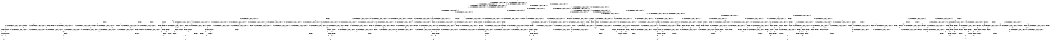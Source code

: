 digraph BCG {
size = "7, 10.5";
center = TRUE;
node [shape = circle];
0 [peripheries = 2];
0 -> 1 [label = "EX !0 !ATOMIC_EXCH_BRANCH (1, +0, FALSE, +0, 1, TRUE) !{0, 1, 2}"];
0 -> 2 [label = "EX !2 !ATOMIC_EXCH_BRANCH (1, +1, TRUE, +0, 2, TRUE) !{0, 1, 2}"];
0 -> 3 [label = "EX !1 !ATOMIC_EXCH_BRANCH (1, +0, FALSE, +0, 1, TRUE) !{0, 1, 2}"];
0 -> 4 [label = "EX !0 !ATOMIC_EXCH_BRANCH (1, +0, FALSE, +0, 1, TRUE) !{0, 1, 2}"];
1 -> 1 [label = "EX !0 !ATOMIC_EXCH_BRANCH (1, +0, FALSE, +0, 1, TRUE) !{0, 1, 2}"];
1 -> 5 [label = "EX !2 !ATOMIC_EXCH_BRANCH (1, +1, TRUE, +0, 2, TRUE) !{0, 1, 2}"];
1 -> 6 [label = "EX !1 !ATOMIC_EXCH_BRANCH (1, +0, FALSE, +0, 1, TRUE) !{0, 1, 2}"];
1 -> 4 [label = "EX !0 !ATOMIC_EXCH_BRANCH (1, +0, FALSE, +0, 1, TRUE) !{0, 1, 2}"];
2 -> 7 [label = "EX !0 !ATOMIC_EXCH_BRANCH (1, +0, FALSE, +0, 1, FALSE) !{0, 1, 2}"];
2 -> 8 [label = "EX !1 !ATOMIC_EXCH_BRANCH (1, +0, FALSE, +0, 1, FALSE) !{0, 1, 2}"];
2 -> 9 [label = "TERMINATE !2"];
2 -> 10 [label = "EX !0 !ATOMIC_EXCH_BRANCH (1, +0, FALSE, +0, 1, FALSE) !{0, 1, 2}"];
3 -> 3 [label = "EX !1 !ATOMIC_EXCH_BRANCH (1, +0, FALSE, +0, 1, TRUE) !{0, 1, 2}"];
3 -> 6 [label = "EX !0 !ATOMIC_EXCH_BRANCH (1, +0, FALSE, +0, 1, TRUE) !{0, 1, 2}"];
3 -> 11 [label = "EX !2 !ATOMIC_EXCH_BRANCH (1, +1, TRUE, +0, 2, TRUE) !{0, 1, 2}"];
3 -> 12 [label = "EX !0 !ATOMIC_EXCH_BRANCH (1, +0, FALSE, +0, 1, TRUE) !{0, 1, 2}"];
4 -> 13 [label = "EX !1 !ATOMIC_EXCH_BRANCH (1, +0, FALSE, +0, 1, TRUE) !{0, 1, 2}"];
4 -> 4 [label = "EX !0 !ATOMIC_EXCH_BRANCH (1, +0, FALSE, +0, 1, TRUE) !{0, 1, 2}"];
4 -> 14 [label = "EX !2 !ATOMIC_EXCH_BRANCH (1, +1, TRUE, +0, 2, TRUE) !{0, 1, 2}"];
4 -> 12 [label = "EX !1 !ATOMIC_EXCH_BRANCH (1, +0, FALSE, +0, 1, TRUE) !{0, 1, 2}"];
5 -> 7 [label = "EX !0 !ATOMIC_EXCH_BRANCH (1, +0, FALSE, +0, 1, FALSE) !{0, 1, 2}"];
5 -> 15 [label = "EX !1 !ATOMIC_EXCH_BRANCH (1, +0, FALSE, +0, 1, FALSE) !{0, 1, 2}"];
5 -> 16 [label = "TERMINATE !2"];
5 -> 10 [label = "EX !0 !ATOMIC_EXCH_BRANCH (1, +0, FALSE, +0, 1, FALSE) !{0, 1, 2}"];
6 -> 6 [label = "EX !0 !ATOMIC_EXCH_BRANCH (1, +0, FALSE, +0, 1, TRUE) !{0, 1, 2}"];
6 -> 6 [label = "EX !1 !ATOMIC_EXCH_BRANCH (1, +0, FALSE, +0, 1, TRUE) !{0, 1, 2}"];
6 -> 17 [label = "EX !2 !ATOMIC_EXCH_BRANCH (1, +1, TRUE, +0, 2, TRUE) !{0, 1, 2}"];
6 -> 12 [label = "EX !0 !ATOMIC_EXCH_BRANCH (1, +0, FALSE, +0, 1, TRUE) !{0, 1, 2}"];
7 -> 18 [label = "EX !1 !ATOMIC_EXCH_BRANCH (1, +0, FALSE, +0, 1, FALSE) !{0, 1, 2}"];
7 -> 19 [label = "TERMINATE !0"];
7 -> 20 [label = "TERMINATE !2"];
8 -> 18 [label = "EX !0 !ATOMIC_EXCH_BRANCH (1, +0, FALSE, +0, 1, FALSE) !{0, 1, 2}"];
8 -> 21 [label = "TERMINATE !2"];
8 -> 22 [label = "TERMINATE !1"];
8 -> 23 [label = "EX !0 !ATOMIC_EXCH_BRANCH (1, +0, FALSE, +0, 1, FALSE) !{0, 1, 2}"];
9 -> 24 [label = "EX !0 !ATOMIC_EXCH_BRANCH (1, +0, FALSE, +0, 1, FALSE) !{0, 1}"];
9 -> 25 [label = "EX !1 !ATOMIC_EXCH_BRANCH (1, +0, FALSE, +0, 1, FALSE) !{0, 1}"];
9 -> 26 [label = "EX !0 !ATOMIC_EXCH_BRANCH (1, +0, FALSE, +0, 1, FALSE) !{0, 1}"];
10 -> 27 [label = "EX !1 !ATOMIC_EXCH_BRANCH (1, +0, FALSE, +0, 1, FALSE) !{0, 1, 2}"];
10 -> 23 [label = "EX !1 !ATOMIC_EXCH_BRANCH (1, +0, FALSE, +0, 1, FALSE) !{0, 1, 2}"];
10 -> 28 [label = "TERMINATE !0"];
10 -> 29 [label = "TERMINATE !2"];
11 -> 8 [label = "EX !1 !ATOMIC_EXCH_BRANCH (1, +0, FALSE, +0, 1, FALSE) !{0, 1, 2}"];
11 -> 30 [label = "EX !0 !ATOMIC_EXCH_BRANCH (1, +0, FALSE, +0, 1, FALSE) !{0, 1, 2}"];
11 -> 31 [label = "TERMINATE !2"];
11 -> 32 [label = "EX !0 !ATOMIC_EXCH_BRANCH (1, +0, FALSE, +0, 1, FALSE) !{0, 1, 2}"];
12 -> 13 [label = "EX !1 !ATOMIC_EXCH_BRANCH (1, +0, FALSE, +0, 1, TRUE) !{0, 1, 2}"];
12 -> 12 [label = "EX !0 !ATOMIC_EXCH_BRANCH (1, +0, FALSE, +0, 1, TRUE) !{0, 1, 2}"];
12 -> 12 [label = "EX !1 !ATOMIC_EXCH_BRANCH (1, +0, FALSE, +0, 1, TRUE) !{0, 1, 2}"];
12 -> 33 [label = "EX !2 !ATOMIC_EXCH_BRANCH (1, +1, TRUE, +0, 2, TRUE) !{0, 1, 2}"];
13 -> 34 [label = "EX !2 !ATOMIC_EXCH_BRANCH (1, +1, TRUE, +0, 2, TRUE) !{0, 1, 2}"];
13 -> 13 [label = "EX !0 !ATOMIC_EXCH_BRANCH (1, +0, FALSE, +0, 1, TRUE) !{0, 1, 2}"];
13 -> 13 [label = "EX !1 !ATOMIC_EXCH_BRANCH (1, +0, FALSE, +0, 1, TRUE) !{0, 1, 2}"];
13 -> 35 [label = "EX !2 !ATOMIC_EXCH_BRANCH (1, +1, TRUE, +0, 2, TRUE) !{0, 1, 2}"];
14 -> 36 [label = "EX !1 !ATOMIC_EXCH_BRANCH (1, +0, FALSE, +0, 1, FALSE) !{0, 1, 2}"];
14 -> 10 [label = "EX !0 !ATOMIC_EXCH_BRANCH (1, +0, FALSE, +0, 1, FALSE) !{0, 1, 2}"];
14 -> 37 [label = "EX !1 !ATOMIC_EXCH_BRANCH (1, +0, FALSE, +0, 1, FALSE) !{0, 1, 2}"];
14 -> 38 [label = "TERMINATE !2"];
15 -> 18 [label = "EX !0 !ATOMIC_EXCH_BRANCH (1, +0, FALSE, +0, 1, FALSE) !{0, 1, 2}"];
15 -> 39 [label = "TERMINATE !2"];
15 -> 40 [label = "TERMINATE !1"];
15 -> 23 [label = "EX !0 !ATOMIC_EXCH_BRANCH (1, +0, FALSE, +0, 1, FALSE) !{0, 1, 2}"];
16 -> 24 [label = "EX !0 !ATOMIC_EXCH_BRANCH (1, +0, FALSE, +0, 1, FALSE) !{0, 1}"];
16 -> 41 [label = "EX !1 !ATOMIC_EXCH_BRANCH (1, +0, FALSE, +0, 1, FALSE) !{0, 1}"];
16 -> 26 [label = "EX !0 !ATOMIC_EXCH_BRANCH (1, +0, FALSE, +0, 1, FALSE) !{0, 1}"];
17 -> 30 [label = "EX !0 !ATOMIC_EXCH_BRANCH (1, +0, FALSE, +0, 1, FALSE) !{0, 1, 2}"];
17 -> 15 [label = "EX !1 !ATOMIC_EXCH_BRANCH (1, +0, FALSE, +0, 1, FALSE) !{0, 1, 2}"];
17 -> 42 [label = "TERMINATE !2"];
17 -> 32 [label = "EX !0 !ATOMIC_EXCH_BRANCH (1, +0, FALSE, +0, 1, FALSE) !{0, 1, 2}"];
18 -> 43 [label = "TERMINATE !0"];
18 -> 44 [label = "TERMINATE !2"];
18 -> 45 [label = "TERMINATE !1"];
19 -> 46 [label = "EX !1 !ATOMIC_EXCH_BRANCH (1, +0, FALSE, +0, 1, FALSE) !{1, 2}"];
19 -> 47 [label = "TERMINATE !2"];
19 -> 48 [label = "EX !1 !ATOMIC_EXCH_BRANCH (1, +0, FALSE, +0, 1, FALSE) !{1, 2}"];
20 -> 49 [label = "EX !1 !ATOMIC_EXCH_BRANCH (1, +0, FALSE, +0, 1, FALSE) !{0, 1}"];
20 -> 50 [label = "TERMINATE !0"];
21 -> 49 [label = "EX !0 !ATOMIC_EXCH_BRANCH (1, +0, FALSE, +0, 1, FALSE) !{0, 1}"];
21 -> 51 [label = "TERMINATE !1"];
21 -> 52 [label = "EX !0 !ATOMIC_EXCH_BRANCH (1, +0, FALSE, +0, 1, FALSE) !{0, 1}"];
22 -> 53 [label = "EX !0 !ATOMIC_EXCH_BRANCH (1, +0, FALSE, +0, 1, FALSE) !{0, 2}"];
22 -> 54 [label = "TERMINATE !2"];
22 -> 55 [label = "EX !0 !ATOMIC_EXCH_BRANCH (1, +0, FALSE, +0, 1, FALSE) !{0, 2}"];
23 -> 56 [label = "TERMINATE !0"];
23 -> 57 [label = "TERMINATE !2"];
23 -> 58 [label = "TERMINATE !1"];
24 -> 49 [label = "EX !1 !ATOMIC_EXCH_BRANCH (1, +0, FALSE, +0, 1, FALSE) !{0, 1}"];
24 -> 50 [label = "TERMINATE !0"];
25 -> 49 [label = "EX !0 !ATOMIC_EXCH_BRANCH (1, +0, FALSE, +0, 1, FALSE) !{0, 1}"];
25 -> 51 [label = "TERMINATE !1"];
25 -> 52 [label = "EX !0 !ATOMIC_EXCH_BRANCH (1, +0, FALSE, +0, 1, FALSE) !{0, 1}"];
26 -> 59 [label = "EX !1 !ATOMIC_EXCH_BRANCH (1, +0, FALSE, +0, 1, FALSE) !{0, 1}"];
26 -> 52 [label = "EX !1 !ATOMIC_EXCH_BRANCH (1, +0, FALSE, +0, 1, FALSE) !{0, 1}"];
26 -> 60 [label = "TERMINATE !0"];
27 -> 61 [label = "TERMINATE !0"];
27 -> 62 [label = "TERMINATE !2"];
27 -> 63 [label = "TERMINATE !1"];
28 -> 64 [label = "EX !1 !ATOMIC_EXCH_BRANCH (1, +0, FALSE, +0, 1, FALSE) !{1, 2}"];
28 -> 65 [label = "TERMINATE !2"];
29 -> 66 [label = "EX !1 !ATOMIC_EXCH_BRANCH (1, +0, FALSE, +0, 1, FALSE) !{0, 1}"];
29 -> 67 [label = "TERMINATE !0"];
30 -> 18 [label = "EX !1 !ATOMIC_EXCH_BRANCH (1, +0, FALSE, +0, 1, FALSE) !{0, 1, 2}"];
30 -> 68 [label = "TERMINATE !0"];
30 -> 69 [label = "TERMINATE !2"];
31 -> 25 [label = "EX !1 !ATOMIC_EXCH_BRANCH (1, +0, FALSE, +0, 1, FALSE) !{0, 1}"];
31 -> 70 [label = "EX !0 !ATOMIC_EXCH_BRANCH (1, +0, FALSE, +0, 1, FALSE) !{0, 1}"];
31 -> 71 [label = "EX !0 !ATOMIC_EXCH_BRANCH (1, +0, FALSE, +0, 1, FALSE) !{0, 1}"];
32 -> 27 [label = "EX !1 !ATOMIC_EXCH_BRANCH (1, +0, FALSE, +0, 1, FALSE) !{0, 1, 2}"];
32 -> 23 [label = "EX !1 !ATOMIC_EXCH_BRANCH (1, +0, FALSE, +0, 1, FALSE) !{0, 1, 2}"];
32 -> 72 [label = "TERMINATE !0"];
32 -> 73 [label = "TERMINATE !2"];
33 -> 36 [label = "EX !1 !ATOMIC_EXCH_BRANCH (1, +0, FALSE, +0, 1, FALSE) !{0, 1, 2}"];
33 -> 32 [label = "EX !0 !ATOMIC_EXCH_BRANCH (1, +0, FALSE, +0, 1, FALSE) !{0, 1, 2}"];
33 -> 37 [label = "EX !1 !ATOMIC_EXCH_BRANCH (1, +0, FALSE, +0, 1, FALSE) !{0, 1, 2}"];
33 -> 74 [label = "TERMINATE !2"];
34 -> 75 [label = "EX !0 !ATOMIC_EXCH_BRANCH (1, +0, FALSE, +0, 1, FALSE) !{0, 1, 2}"];
34 -> 76 [label = "EX !1 !ATOMIC_EXCH_BRANCH (1, +0, FALSE, +0, 1, FALSE) !{0, 1, 2}"];
34 -> 77 [label = "TERMINATE !2"];
34 -> 32 [label = "EX !0 !ATOMIC_EXCH_BRANCH (1, +0, FALSE, +0, 1, FALSE) !{0, 1, 2}"];
35 -> 78 [label = "EX !0 !ATOMIC_EXCH_BRANCH (1, +0, FALSE, +0, 1, FALSE) !{0, 1, 2}"];
35 -> 36 [label = "EX !1 !ATOMIC_EXCH_BRANCH (1, +0, FALSE, +0, 1, FALSE) !{0, 1, 2}"];
35 -> 79 [label = "TERMINATE !2"];
36 -> 27 [label = "EX !0 !ATOMIC_EXCH_BRANCH (1, +0, FALSE, +0, 1, FALSE) !{0, 1, 2}"];
36 -> 80 [label = "TERMINATE !2"];
36 -> 81 [label = "TERMINATE !1"];
37 -> 23 [label = "EX !0 !ATOMIC_EXCH_BRANCH (1, +0, FALSE, +0, 1, FALSE) !{0, 1, 2}"];
37 -> 82 [label = "TERMINATE !2"];
37 -> 83 [label = "TERMINATE !1"];
38 -> 84 [label = "EX !0 !ATOMIC_EXCH_BRANCH (1, +0, FALSE, +0, 1, FALSE) !{0, 1}"];
38 -> 85 [label = "EX !1 !ATOMIC_EXCH_BRANCH (1, +0, FALSE, +0, 1, FALSE) !{0, 1}"];
39 -> 49 [label = "EX !0 !ATOMIC_EXCH_BRANCH (1, +0, FALSE, +0, 1, FALSE) !{0, 1}"];
39 -> 86 [label = "TERMINATE !1"];
39 -> 52 [label = "EX !0 !ATOMIC_EXCH_BRANCH (1, +0, FALSE, +0, 1, FALSE) !{0, 1}"];
40 -> 53 [label = "EX !0 !ATOMIC_EXCH_BRANCH (1, +0, FALSE, +0, 1, FALSE) !{0, 2}"];
40 -> 87 [label = "TERMINATE !2"];
40 -> 55 [label = "EX !0 !ATOMIC_EXCH_BRANCH (1, +0, FALSE, +0, 1, FALSE) !{0, 2}"];
41 -> 49 [label = "EX !0 !ATOMIC_EXCH_BRANCH (1, +0, FALSE, +0, 1, FALSE) !{0, 1}"];
41 -> 86 [label = "TERMINATE !1"];
41 -> 52 [label = "EX !0 !ATOMIC_EXCH_BRANCH (1, +0, FALSE, +0, 1, FALSE) !{0, 1}"];
42 -> 70 [label = "EX !0 !ATOMIC_EXCH_BRANCH (1, +0, FALSE, +0, 1, FALSE) !{0, 1}"];
42 -> 41 [label = "EX !1 !ATOMIC_EXCH_BRANCH (1, +0, FALSE, +0, 1, FALSE) !{0, 1}"];
42 -> 71 [label = "EX !0 !ATOMIC_EXCH_BRANCH (1, +0, FALSE, +0, 1, FALSE) !{0, 1}"];
43 -> 88 [label = "TERMINATE !2"];
43 -> 89 [label = "TERMINATE !1"];
44 -> 90 [label = "TERMINATE !0"];
44 -> 91 [label = "TERMINATE !1"];
45 -> 92 [label = "TERMINATE !0"];
45 -> 93 [label = "TERMINATE !2"];
46 -> 88 [label = "TERMINATE !2"];
46 -> 89 [label = "TERMINATE !1"];
47 -> 94 [label = "EX !1 !ATOMIC_EXCH_BRANCH (1, +0, FALSE, +0, 1, FALSE) !{1}"];
47 -> 95 [label = "EX !1 !ATOMIC_EXCH_BRANCH (1, +0, FALSE, +0, 1, FALSE) !{1}"];
48 -> 96 [label = "TERMINATE !2"];
48 -> 97 [label = "TERMINATE !1"];
49 -> 90 [label = "TERMINATE !0"];
49 -> 91 [label = "TERMINATE !1"];
50 -> 94 [label = "EX !1 !ATOMIC_EXCH_BRANCH (1, +0, FALSE, +0, 1, FALSE) !{1}"];
50 -> 95 [label = "EX !1 !ATOMIC_EXCH_BRANCH (1, +0, FALSE, +0, 1, FALSE) !{1}"];
51 -> 98 [label = "EX !0 !ATOMIC_EXCH_BRANCH (1, +0, FALSE, +0, 1, FALSE) !{0}"];
51 -> 99 [label = "EX !0 !ATOMIC_EXCH_BRANCH (1, +0, FALSE, +0, 1, FALSE) !{0}"];
52 -> 100 [label = "TERMINATE !0"];
52 -> 101 [label = "TERMINATE !1"];
53 -> 92 [label = "TERMINATE !0"];
53 -> 93 [label = "TERMINATE !2"];
54 -> 98 [label = "EX !0 !ATOMIC_EXCH_BRANCH (1, +0, FALSE, +0, 1, FALSE) !{0}"];
54 -> 99 [label = "EX !0 !ATOMIC_EXCH_BRANCH (1, +0, FALSE, +0, 1, FALSE) !{0}"];
55 -> 102 [label = "TERMINATE !0"];
55 -> 103 [label = "TERMINATE !2"];
56 -> 104 [label = "TERMINATE !2"];
56 -> 105 [label = "TERMINATE !1"];
57 -> 106 [label = "TERMINATE !0"];
57 -> 107 [label = "TERMINATE !1"];
58 -> 108 [label = "TERMINATE !0"];
58 -> 109 [label = "TERMINATE !2"];
59 -> 110 [label = "TERMINATE !0"];
59 -> 111 [label = "TERMINATE !1"];
60 -> 112 [label = "EX !1 !ATOMIC_EXCH_BRANCH (1, +0, FALSE, +0, 1, FALSE) !{1}"];
61 -> 113 [label = "TERMINATE !2"];
61 -> 114 [label = "TERMINATE !1"];
62 -> 115 [label = "TERMINATE !0"];
62 -> 116 [label = "TERMINATE !1"];
63 -> 117 [label = "TERMINATE !0"];
63 -> 118 [label = "TERMINATE !2"];
64 -> 104 [label = "TERMINATE !2"];
64 -> 105 [label = "TERMINATE !1"];
65 -> 119 [label = "EX !1 !ATOMIC_EXCH_BRANCH (1, +0, FALSE, +0, 1, FALSE) !{1}"];
66 -> 106 [label = "TERMINATE !0"];
66 -> 107 [label = "TERMINATE !1"];
67 -> 119 [label = "EX !1 !ATOMIC_EXCH_BRANCH (1, +0, FALSE, +0, 1, FALSE) !{1}"];
68 -> 46 [label = "EX !1 !ATOMIC_EXCH_BRANCH (1, +0, FALSE, +0, 1, FALSE) !{1, 2}"];
68 -> 120 [label = "TERMINATE !2"];
68 -> 48 [label = "EX !1 !ATOMIC_EXCH_BRANCH (1, +0, FALSE, +0, 1, FALSE) !{1, 2}"];
69 -> 49 [label = "EX !1 !ATOMIC_EXCH_BRANCH (1, +0, FALSE, +0, 1, FALSE) !{0, 1}"];
69 -> 121 [label = "TERMINATE !0"];
70 -> 49 [label = "EX !1 !ATOMIC_EXCH_BRANCH (1, +0, FALSE, +0, 1, FALSE) !{0, 1}"];
70 -> 121 [label = "TERMINATE !0"];
71 -> 59 [label = "EX !1 !ATOMIC_EXCH_BRANCH (1, +0, FALSE, +0, 1, FALSE) !{0, 1}"];
71 -> 52 [label = "EX !1 !ATOMIC_EXCH_BRANCH (1, +0, FALSE, +0, 1, FALSE) !{0, 1}"];
71 -> 122 [label = "TERMINATE !0"];
72 -> 64 [label = "EX !1 !ATOMIC_EXCH_BRANCH (1, +0, FALSE, +0, 1, FALSE) !{1, 2}"];
72 -> 123 [label = "TERMINATE !2"];
73 -> 66 [label = "EX !1 !ATOMIC_EXCH_BRANCH (1, +0, FALSE, +0, 1, FALSE) !{0, 1}"];
73 -> 124 [label = "TERMINATE !0"];
74 -> 125 [label = "EX !0 !ATOMIC_EXCH_BRANCH (1, +0, FALSE, +0, 1, FALSE) !{0, 1}"];
74 -> 85 [label = "EX !1 !ATOMIC_EXCH_BRANCH (1, +0, FALSE, +0, 1, FALSE) !{0, 1}"];
75 -> 126 [label = "EX !1 !ATOMIC_EXCH_BRANCH (1, +0, FALSE, +0, 1, FALSE) !{0, 1, 2}"];
75 -> 127 [label = "TERMINATE !0"];
75 -> 128 [label = "TERMINATE !2"];
76 -> 126 [label = "EX !0 !ATOMIC_EXCH_BRANCH (1, +0, FALSE, +0, 1, FALSE) !{0, 1, 2}"];
76 -> 129 [label = "TERMINATE !2"];
76 -> 130 [label = "TERMINATE !1"];
76 -> 23 [label = "EX !0 !ATOMIC_EXCH_BRANCH (1, +0, FALSE, +0, 1, FALSE) !{0, 1, 2}"];
77 -> 131 [label = "EX !0 !ATOMIC_EXCH_BRANCH (1, +0, FALSE, +0, 1, FALSE) !{0, 1}"];
77 -> 132 [label = "EX !1 !ATOMIC_EXCH_BRANCH (1, +0, FALSE, +0, 1, FALSE) !{0, 1}"];
78 -> 27 [label = "EX !1 !ATOMIC_EXCH_BRANCH (1, +0, FALSE, +0, 1, FALSE) !{0, 1, 2}"];
78 -> 133 [label = "TERMINATE !0"];
78 -> 134 [label = "TERMINATE !2"];
79 -> 135 [label = "EX !0 !ATOMIC_EXCH_BRANCH (1, +0, FALSE, +0, 1, FALSE) !{0, 1}"];
79 -> 136 [label = "EX !1 !ATOMIC_EXCH_BRANCH (1, +0, FALSE, +0, 1, FALSE) !{0, 1}"];
80 -> 137 [label = "EX !0 !ATOMIC_EXCH_BRANCH (1, +0, FALSE, +0, 1, FALSE) !{0, 1}"];
80 -> 138 [label = "TERMINATE !1"];
81 -> 139 [label = "EX !0 !ATOMIC_EXCH_BRANCH (1, +0, FALSE, +0, 1, FALSE) !{0, 2}"];
81 -> 140 [label = "TERMINATE !2"];
82 -> 66 [label = "EX !0 !ATOMIC_EXCH_BRANCH (1, +0, FALSE, +0, 1, FALSE) !{0, 1}"];
82 -> 141 [label = "TERMINATE !1"];
83 -> 142 [label = "EX !0 !ATOMIC_EXCH_BRANCH (1, +0, FALSE, +0, 1, FALSE) !{0, 2}"];
83 -> 143 [label = "TERMINATE !2"];
84 -> 66 [label = "EX !1 !ATOMIC_EXCH_BRANCH (1, +0, FALSE, +0, 1, FALSE) !{0, 1}"];
84 -> 67 [label = "TERMINATE !0"];
85 -> 66 [label = "EX !0 !ATOMIC_EXCH_BRANCH (1, +0, FALSE, +0, 1, FALSE) !{0, 1}"];
85 -> 141 [label = "TERMINATE !1"];
86 -> 98 [label = "EX !0 !ATOMIC_EXCH_BRANCH (1, +0, FALSE, +0, 1, FALSE) !{0}"];
86 -> 99 [label = "EX !0 !ATOMIC_EXCH_BRANCH (1, +0, FALSE, +0, 1, FALSE) !{0}"];
87 -> 98 [label = "EX !0 !ATOMIC_EXCH_BRANCH (1, +0, FALSE, +0, 1, FALSE) !{0}"];
87 -> 99 [label = "EX !0 !ATOMIC_EXCH_BRANCH (1, +0, FALSE, +0, 1, FALSE) !{0}"];
88 -> 144 [label = "TERMINATE !1"];
89 -> 145 [label = "TERMINATE !2"];
90 -> 144 [label = "TERMINATE !1"];
91 -> 146 [label = "TERMINATE !0"];
92 -> 145 [label = "TERMINATE !2"];
93 -> 146 [label = "TERMINATE !0"];
94 -> 144 [label = "TERMINATE !1"];
95 -> 147 [label = "TERMINATE !1"];
96 -> 148 [label = "TERMINATE !1"];
97 -> 149 [label = "TERMINATE !2"];
98 -> 146 [label = "TERMINATE !0"];
99 -> 150 [label = "TERMINATE !0"];
100 -> 151 [label = "TERMINATE !1"];
101 -> 152 [label = "TERMINATE !0"];
102 -> 153 [label = "TERMINATE !2"];
103 -> 154 [label = "TERMINATE !0"];
104 -> 155 [label = "TERMINATE !1"];
105 -> 156 [label = "TERMINATE !2"];
106 -> 155 [label = "TERMINATE !1"];
107 -> 157 [label = "TERMINATE !0"];
108 -> 156 [label = "TERMINATE !2"];
109 -> 157 [label = "TERMINATE !0"];
110 -> 158 [label = "TERMINATE !1"];
111 -> 159 [label = "TERMINATE !0"];
112 -> 151 [label = "TERMINATE !1"];
113 -> 160 [label = "TERMINATE !1"];
114 -> 161 [label = "TERMINATE !2"];
115 -> 160 [label = "TERMINATE !1"];
116 -> 162 [label = "TERMINATE !0"];
117 -> 161 [label = "TERMINATE !2"];
118 -> 162 [label = "TERMINATE !0"];
119 -> 155 [label = "TERMINATE !1"];
120 -> 94 [label = "EX !1 !ATOMIC_EXCH_BRANCH (1, +0, FALSE, +0, 1, FALSE) !{1}"];
120 -> 95 [label = "EX !1 !ATOMIC_EXCH_BRANCH (1, +0, FALSE, +0, 1, FALSE) !{1}"];
121 -> 94 [label = "EX !1 !ATOMIC_EXCH_BRANCH (1, +0, FALSE, +0, 1, FALSE) !{1}"];
121 -> 95 [label = "EX !1 !ATOMIC_EXCH_BRANCH (1, +0, FALSE, +0, 1, FALSE) !{1}"];
122 -> 112 [label = "EX !1 !ATOMIC_EXCH_BRANCH (1, +0, FALSE, +0, 1, FALSE) !{1}"];
123 -> 119 [label = "EX !1 !ATOMIC_EXCH_BRANCH (1, +0, FALSE, +0, 1, FALSE) !{1}"];
124 -> 119 [label = "EX !1 !ATOMIC_EXCH_BRANCH (1, +0, FALSE, +0, 1, FALSE) !{1}"];
125 -> 66 [label = "EX !1 !ATOMIC_EXCH_BRANCH (1, +0, FALSE, +0, 1, FALSE) !{0, 1}"];
125 -> 124 [label = "TERMINATE !0"];
126 -> 163 [label = "TERMINATE !0"];
126 -> 164 [label = "TERMINATE !2"];
126 -> 165 [label = "TERMINATE !1"];
127 -> 166 [label = "EX !1 !ATOMIC_EXCH_BRANCH (1, +0, FALSE, +0, 1, FALSE) !{1, 2}"];
127 -> 167 [label = "TERMINATE !2"];
128 -> 168 [label = "EX !1 !ATOMIC_EXCH_BRANCH (1, +0, FALSE, +0, 1, FALSE) !{0, 1}"];
128 -> 169 [label = "TERMINATE !0"];
129 -> 168 [label = "EX !0 !ATOMIC_EXCH_BRANCH (1, +0, FALSE, +0, 1, FALSE) !{0, 1}"];
129 -> 170 [label = "TERMINATE !1"];
130 -> 171 [label = "EX !0 !ATOMIC_EXCH_BRANCH (1, +0, FALSE, +0, 1, FALSE) !{0, 2}"];
130 -> 172 [label = "TERMINATE !2"];
131 -> 168 [label = "EX !1 !ATOMIC_EXCH_BRANCH (1, +0, FALSE, +0, 1, FALSE) !{0, 1}"];
131 -> 169 [label = "TERMINATE !0"];
132 -> 168 [label = "EX !0 !ATOMIC_EXCH_BRANCH (1, +0, FALSE, +0, 1, FALSE) !{0, 1}"];
132 -> 170 [label = "TERMINATE !1"];
133 -> 173 [label = "EX !1 !ATOMIC_EXCH_BRANCH (1, +0, FALSE, +0, 1, FALSE) !{1, 2}"];
133 -> 174 [label = "TERMINATE !2"];
134 -> 137 [label = "EX !1 !ATOMIC_EXCH_BRANCH (1, +0, FALSE, +0, 1, FALSE) !{0, 1}"];
134 -> 175 [label = "TERMINATE !0"];
135 -> 137 [label = "EX !1 !ATOMIC_EXCH_BRANCH (1, +0, FALSE, +0, 1, FALSE) !{0, 1}"];
135 -> 175 [label = "TERMINATE !0"];
136 -> 137 [label = "EX !0 !ATOMIC_EXCH_BRANCH (1, +0, FALSE, +0, 1, FALSE) !{0, 1}"];
136 -> 138 [label = "TERMINATE !1"];
137 -> 115 [label = "TERMINATE !0"];
137 -> 116 [label = "TERMINATE !1"];
138 -> 176 [label = "EX !0 !ATOMIC_EXCH_BRANCH (1, +0, FALSE, +0, 1, FALSE) !{0}"];
139 -> 117 [label = "TERMINATE !0"];
139 -> 118 [label = "TERMINATE !2"];
140 -> 176 [label = "EX !0 !ATOMIC_EXCH_BRANCH (1, +0, FALSE, +0, 1, FALSE) !{0}"];
141 -> 177 [label = "EX !0 !ATOMIC_EXCH_BRANCH (1, +0, FALSE, +0, 1, FALSE) !{0}"];
142 -> 108 [label = "TERMINATE !0"];
142 -> 109 [label = "TERMINATE !2"];
143 -> 177 [label = "EX !0 !ATOMIC_EXCH_BRANCH (1, +0, FALSE, +0, 1, FALSE) !{0}"];
144 -> 178 [label = "exit"];
145 -> 178 [label = "exit"];
146 -> 178 [label = "exit"];
147 -> 179 [label = "exit"];
148 -> 180 [label = "exit"];
149 -> 180 [label = "exit"];
150 -> 181 [label = "exit"];
151 -> 182 [label = "exit"];
152 -> 182 [label = "exit"];
153 -> 183 [label = "exit"];
154 -> 183 [label = "exit"];
155 -> 184 [label = "exit"];
156 -> 184 [label = "exit"];
157 -> 184 [label = "exit"];
158 -> 185 [label = "exit"];
159 -> 185 [label = "exit"];
160 -> 186 [label = "exit"];
161 -> 186 [label = "exit"];
162 -> 186 [label = "exit"];
163 -> 187 [label = "TERMINATE !2"];
163 -> 188 [label = "TERMINATE !1"];
164 -> 189 [label = "TERMINATE !0"];
164 -> 190 [label = "TERMINATE !1"];
165 -> 191 [label = "TERMINATE !0"];
165 -> 192 [label = "TERMINATE !2"];
166 -> 187 [label = "TERMINATE !2"];
166 -> 188 [label = "TERMINATE !1"];
167 -> 193 [label = "EX !1 !ATOMIC_EXCH_BRANCH (1, +0, FALSE, +0, 1, FALSE) !{1}"];
168 -> 189 [label = "TERMINATE !0"];
168 -> 190 [label = "TERMINATE !1"];
169 -> 193 [label = "EX !1 !ATOMIC_EXCH_BRANCH (1, +0, FALSE, +0, 1, FALSE) !{1}"];
170 -> 194 [label = "EX !0 !ATOMIC_EXCH_BRANCH (1, +0, FALSE, +0, 1, FALSE) !{0}"];
171 -> 191 [label = "TERMINATE !0"];
171 -> 192 [label = "TERMINATE !2"];
172 -> 194 [label = "EX !0 !ATOMIC_EXCH_BRANCH (1, +0, FALSE, +0, 1, FALSE) !{0}"];
173 -> 113 [label = "TERMINATE !2"];
173 -> 114 [label = "TERMINATE !1"];
174 -> 195 [label = "EX !1 !ATOMIC_EXCH_BRANCH (1, +0, FALSE, +0, 1, FALSE) !{1}"];
175 -> 195 [label = "EX !1 !ATOMIC_EXCH_BRANCH (1, +0, FALSE, +0, 1, FALSE) !{1}"];
176 -> 162 [label = "TERMINATE !0"];
177 -> 157 [label = "TERMINATE !0"];
187 -> 196 [label = "TERMINATE !1"];
188 -> 197 [label = "TERMINATE !2"];
189 -> 196 [label = "TERMINATE !1"];
190 -> 198 [label = "TERMINATE !0"];
191 -> 197 [label = "TERMINATE !2"];
192 -> 198 [label = "TERMINATE !0"];
193 -> 196 [label = "TERMINATE !1"];
194 -> 198 [label = "TERMINATE !0"];
195 -> 160 [label = "TERMINATE !1"];
196 -> 199 [label = "exit"];
197 -> 199 [label = "exit"];
198 -> 199 [label = "exit"];
}
